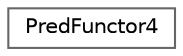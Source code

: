 digraph "Graphical Class Hierarchy"
{
 // LATEX_PDF_SIZE
  bgcolor="transparent";
  edge [fontname=Helvetica,fontsize=10,labelfontname=Helvetica,labelfontsize=10];
  node [fontname=Helvetica,fontsize=10,shape=box,height=0.2,width=0.4];
  rankdir="LR";
  Node0 [id="Node000000",label="PredFunctor4",height=0.2,width=0.4,color="grey40", fillcolor="white", style="filled",URL="$struct_pred_functor4.html",tooltip=" "];
}
